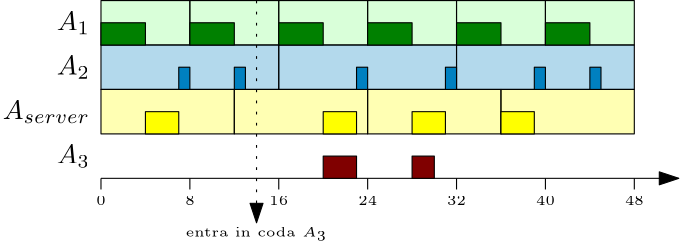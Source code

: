 <?xml version="1.0"?>
<!DOCTYPE ipe SYSTEM "ipe.dtd">
<ipe version="70218" creator="Ipe 7.2.28">
<info created="D:20241118160750" modified="D:20241118160750"/>
<ipestyle name="basic">
<symbol name="arrow/arc(spx)">
<path stroke="sym-stroke" fill="sym-stroke" pen="sym-pen">
0 0 m
-1 0.333 l
-1 -0.333 l
h
</path>
</symbol>
<symbol name="arrow/farc(spx)">
<path stroke="sym-stroke" fill="white" pen="sym-pen">
0 0 m
-1 0.333 l
-1 -0.333 l
h
</path>
</symbol>
<symbol name="arrow/ptarc(spx)">
<path stroke="sym-stroke" fill="sym-stroke" pen="sym-pen">
0 0 m
-1 0.333 l
-0.8 0 l
-1 -0.333 l
h
</path>
</symbol>
<symbol name="arrow/fptarc(spx)">
<path stroke="sym-stroke" fill="white" pen="sym-pen">
0 0 m
-1 0.333 l
-0.8 0 l
-1 -0.333 l
h
</path>
</symbol>
<symbol name="mark/circle(sx)" transformations="translations">
<path fill="sym-stroke">
0.6 0 0 0.6 0 0 e
0.4 0 0 0.4 0 0 e
</path>
</symbol>
<symbol name="mark/disk(sx)" transformations="translations">
<path fill="sym-stroke">
0.6 0 0 0.6 0 0 e
</path>
</symbol>
<symbol name="mark/fdisk(sfx)" transformations="translations">
<group>
<path fill="sym-fill">
0.5 0 0 0.5 0 0 e
</path>
<path fill="sym-stroke" fillrule="eofill">
0.6 0 0 0.6 0 0 e
0.4 0 0 0.4 0 0 e
</path>
</group>
</symbol>
<symbol name="mark/box(sx)" transformations="translations">
<path fill="sym-stroke" fillrule="eofill">
-0.6 -0.6 m
0.6 -0.6 l
0.6 0.6 l
-0.6 0.6 l
h
-0.4 -0.4 m
0.4 -0.4 l
0.4 0.4 l
-0.4 0.4 l
h
</path>
</symbol>
<symbol name="mark/square(sx)" transformations="translations">
<path fill="sym-stroke">
-0.6 -0.6 m
0.6 -0.6 l
0.6 0.6 l
-0.6 0.6 l
h
</path>
</symbol>
<symbol name="mark/fsquare(sfx)" transformations="translations">
<group>
<path fill="sym-fill">
-0.5 -0.5 m
0.5 -0.5 l
0.5 0.5 l
-0.5 0.5 l
h
</path>
<path fill="sym-stroke" fillrule="eofill">
-0.6 -0.6 m
0.6 -0.6 l
0.6 0.6 l
-0.6 0.6 l
h
-0.4 -0.4 m
0.4 -0.4 l
0.4 0.4 l
-0.4 0.4 l
h
</path>
</group>
</symbol>
<symbol name="mark/cross(sx)" transformations="translations">
<group>
<path fill="sym-stroke">
-0.43 -0.57 m
0.57 0.43 l
0.43 0.57 l
-0.57 -0.43 l
h
</path>
<path fill="sym-stroke">
-0.43 0.57 m
0.57 -0.43 l
0.43 -0.57 l
-0.57 0.43 l
h
</path>
</group>
</symbol>
<symbol name="arrow/fnormal(spx)">
<path stroke="sym-stroke" fill="white" pen="sym-pen">
0 0 m
-1 0.333 l
-1 -0.333 l
h
</path>
</symbol>
<symbol name="arrow/pointed(spx)">
<path stroke="sym-stroke" fill="sym-stroke" pen="sym-pen">
0 0 m
-1 0.333 l
-0.8 0 l
-1 -0.333 l
h
</path>
</symbol>
<symbol name="arrow/fpointed(spx)">
<path stroke="sym-stroke" fill="white" pen="sym-pen">
0 0 m
-1 0.333 l
-0.8 0 l
-1 -0.333 l
h
</path>
</symbol>
<symbol name="arrow/linear(spx)">
<path stroke="sym-stroke" pen="sym-pen">
-1 0.333 m
0 0 l
-1 -0.333 l
</path>
</symbol>
<symbol name="arrow/fdouble(spx)">
<path stroke="sym-stroke" fill="white" pen="sym-pen">
0 0 m
-1 0.333 l
-1 -0.333 l
h
-1 0 m
-2 0.333 l
-2 -0.333 l
h
</path>
</symbol>
<symbol name="arrow/double(spx)">
<path stroke="sym-stroke" fill="sym-stroke" pen="sym-pen">
0 0 m
-1 0.333 l
-1 -0.333 l
h
-1 0 m
-2 0.333 l
-2 -0.333 l
h
</path>
</symbol>
<symbol name="arrow/mid-normal(spx)">
<path stroke="sym-stroke" fill="sym-stroke" pen="sym-pen">
0.5 0 m
-0.5 0.333 l
-0.5 -0.333 l
h
</path>
</symbol>
<symbol name="arrow/mid-fnormal(spx)">
<path stroke="sym-stroke" fill="white" pen="sym-pen">
0.5 0 m
-0.5 0.333 l
-0.5 -0.333 l
h
</path>
</symbol>
<symbol name="arrow/mid-pointed(spx)">
<path stroke="sym-stroke" fill="sym-stroke" pen="sym-pen">
0.5 0 m
-0.5 0.333 l
-0.3 0 l
-0.5 -0.333 l
h
</path>
</symbol>
<symbol name="arrow/mid-fpointed(spx)">
<path stroke="sym-stroke" fill="white" pen="sym-pen">
0.5 0 m
-0.5 0.333 l
-0.3 0 l
-0.5 -0.333 l
h
</path>
</symbol>
<symbol name="arrow/mid-double(spx)">
<path stroke="sym-stroke" fill="sym-stroke" pen="sym-pen">
1 0 m
0 0.333 l
0 -0.333 l
h
0 0 m
-1 0.333 l
-1 -0.333 l
h
</path>
</symbol>
<symbol name="arrow/mid-fdouble(spx)">
<path stroke="sym-stroke" fill="white" pen="sym-pen">
1 0 m
0 0.333 l
0 -0.333 l
h
0 0 m
-1 0.333 l
-1 -0.333 l
h
</path>
</symbol>
<anglesize name="22.5 deg" value="22.5"/>
<anglesize name="30 deg" value="30"/>
<anglesize name="45 deg" value="45"/>
<anglesize name="60 deg" value="60"/>
<anglesize name="90 deg" value="90"/>
<arrowsize name="large" value="10"/>
<arrowsize name="small" value="5"/>
<arrowsize name="tiny" value="3"/>
<color name="blue" value="0 0 1"/>
<color name="brown" value="0.647 0.165 0.165"/>
<color name="darkblue" value="0 0 0.545"/>
<color name="darkcyan" value="0 0.545 0.545"/>
<color name="darkgray" value="0.663"/>
<color name="darkgreen" value="0 0.392 0"/>
<color name="darkmagenta" value="0.545 0 0.545"/>
<color name="darkorange" value="1 0.549 0"/>
<color name="darkred" value="0.545 0 0"/>
<color name="gold" value="1 0.843 0"/>
<color name="gray" value="0.745"/>
<color name="green" value="0 1 0"/>
<color name="lightblue" value="0.678 0.847 0.902"/>
<color name="lightcyan" value="0.878 1 1"/>
<color name="lightgray" value="0.827"/>
<color name="lightgreen" value="0.565 0.933 0.565"/>
<color name="lightyellow" value="1 1 0.878"/>
<color name="navy" value="0 0 0.502"/>
<color name="orange" value="1 0.647 0"/>
<color name="pink" value="1 0.753 0.796"/>
<color name="purple" value="0.627 0.125 0.941"/>
<color name="red" value="1 0 0"/>
<color name="seagreen" value="0.18 0.545 0.341"/>
<color name="turquoise" value="0.251 0.878 0.816"/>
<color name="violet" value="0.933 0.51 0.933"/>
<color name="yellow" value="1 1 0"/>
<dashstyle name="dash dot dotted" value="[4 2 1 2 1 2] 0"/>
<dashstyle name="dash dotted" value="[4 2 1 2] 0"/>
<dashstyle name="dashed" value="[4] 0"/>
<dashstyle name="dotted" value="[1 3] 0"/>
<gridsize name="10 pts (~3.5 mm)" value="10"/>
<gridsize name="14 pts (~5 mm)" value="14"/>
<gridsize name="16 pts (~6 mm)" value="16"/>
<gridsize name="20 pts (~7 mm)" value="20"/>
<gridsize name="28 pts (~10 mm)" value="28"/>
<gridsize name="32 pts (~12 mm)" value="32"/>
<gridsize name="4 pts" value="4"/>
<gridsize name="56 pts (~20 mm)" value="56"/>
<gridsize name="8 pts (~3 mm)" value="8"/>
<opacity name="10%" value="0.1"/>
<opacity name="30%" value="0.3"/>
<opacity name="50%" value="0.5"/>
<opacity name="75%" value="0.75"/>
<pen name="fat" value="1.2"/>
<pen name="heavier" value="0.8"/>
<pen name="ultrafat" value="2"/>
<symbolsize name="large" value="5"/>
<symbolsize name="small" value="2"/>
<symbolsize name="tiny" value="1.1"/>
<textsize name="Huge" value="\Huge"/>
<textsize name="LARGE" value="\LARGE"/>
<textsize name="Large" value="\Large"/>
<textsize name="footnote" value="\footnotesize"/>
<textsize name="huge" value="\huge"/>
<textsize name="large" value="\large"/>
<textsize name="script" value="\scriptsize"/>
<textsize name="small" value="\small"/>
<textsize name="tiny" value="\tiny"/>
<textstyle name="center" begin="\begin{center}" end="\end{center}"/>
<textstyle name="item" begin="\begin{itemize}\item{}" end="\end{itemize}"/>
<textstyle name="itemize" begin="\begin{itemize}" end="\end{itemize}"/>
<tiling name="falling" angle="-60" step="4" width="1"/>
<tiling name="rising" angle="30" step="4" width="1"/>
</ipestyle>
<page>
<layer name="alpha"/>
<view layers="alpha" active="alpha"/>
<path layer="alpha" matrix="1 0 0 1 60 -32" stroke="black" arrow="normal/normal">
96 704 m
128 704 l
160 704 l
304 704 l
</path>
<text matrix="1 0 0 1 64 -16" transformations="translations" pos="88 712" stroke="black" type="label" width="31.353" height="6.812" depth="1.49" halign="right" valign="center" style="math">A_{server}</text>
<text matrix="1 0 0 1 64 0" transformations="translations" pos="88 712" stroke="black" type="label" width="11.941" height="6.812" depth="1.49" halign="right" valign="center" style="math">A_2</text>
<text matrix="1 0 0 1 64 16" transformations="translations" pos="88 712" stroke="black" type="label" width="11.941" height="6.812" depth="1.49" halign="right" valign="center" style="math">A_1</text>
<text matrix="1 0 0 1 64 -32" transformations="translations" pos="88 712" stroke="black" type="label" width="11.941" height="6.812" depth="1.49" halign="right" valign="center" style="math">A_3</text>
<path matrix="1 0 0 1 60 -32" stroke="black">
96 704 m
96 700 l
</path>
<text matrix="1 0 0 1 68 -48" transformations="translations" pos="88 712" stroke="black" type="label" width="3.39" height="3.21" depth="0" halign="center" valign="center" size="tiny" style="math">0</text>
<path matrix="1 0 0 1 92 -32" stroke="black">
96 704 m
96 700 l
</path>
<text matrix="1 0 0 1 100 -48" transformations="translations" pos="88 712" stroke="black" type="label" width="3.39" height="3.21" depth="0" halign="center" valign="center" size="tiny" style="math">8</text>
<path matrix="1 0 0 1 124 -32" stroke="black">
96 704 m
96 700 l
</path>
<text matrix="1 0 0 1 132 -48" transformations="translations" pos="88 712" stroke="black" type="label" width="6.78" height="3.21" depth="0" halign="center" valign="center" size="tiny" style="math">16</text>
<path matrix="1 0 0 1 156 -32" stroke="black">
96 704 m
96 700 l
</path>
<text matrix="1 0 0 1 164 -48" transformations="translations" pos="88 712" stroke="black" type="label" width="6.78" height="3.21" depth="0" halign="center" valign="center" size="tiny" style="math">24</text>
<path matrix="1 0 0 1 188 -32" stroke="black">
96 704 m
96 700 l
</path>
<text matrix="1 0 0 1 196 -48" transformations="translations" pos="88 712" stroke="black" type="label" width="6.78" height="3.21" depth="0" halign="center" valign="center" size="tiny" style="math">32</text>
<path matrix="1 0 0 1 220 -32" stroke="black">
96 704 m
96 700 l
</path>
<text matrix="1 0 0 1 228 -48" transformations="translations" pos="88 712" stroke="black" type="label" width="6.78" height="3.21" depth="0" halign="center" valign="center" size="tiny" style="math">40</text>
<path matrix="1 0 0 1 252 -32" stroke="black">
96 704 m
96 700 l
</path>
<text matrix="1 0 0 1 260 -48" transformations="translations" pos="88 712" stroke="black" type="label" width="6.78" height="3.21" depth="0" halign="center" valign="center" size="tiny" style="math">48</text>
<path matrix="1 0 0 1 60 -32" stroke="0" fill="0.502 1 0.502" opacity="30%" stroke-opacity="opaque">
96 768 m
96 752 l
128 752 l
128 768 l
h
</path>
<path matrix="1 0 0 1 92 -32" stroke="0" fill="0.502 1 0.502" opacity="30%" stroke-opacity="opaque">
96 768 m
96 752 l
128 752 l
128 768 l
h
</path>
<path matrix="1 0 0 1 124 -32" stroke="0" fill="0.502 1 0.502" opacity="30%" stroke-opacity="opaque">
96 768 m
96 752 l
128 752 l
128 768 l
h
</path>
<path matrix="1 0 0 1 156 -32" stroke="0" fill="0.502 1 0.502" opacity="30%" stroke-opacity="opaque">
96 768 m
96 752 l
128 752 l
128 768 l
h
</path>
<path matrix="1 0 0 1 188 -32" stroke="0" fill="0.502 1 0.502" opacity="30%" stroke-opacity="opaque">
96 768 m
96 752 l
128 752 l
128 768 l
h
</path>
<path matrix="1 0 0 1 220 -32" stroke="0" fill="0.502 1 0.502" opacity="30%" stroke-opacity="opaque">
96 768 m
96 752 l
128 752 l
128 768 l
h
</path>
<path matrix="1 0 0 1 60 -32" stroke="0" fill="0 0.502 0.753" opacity="30%" stroke-opacity="opaque">
96 752 m
96 736 l
160 736 l
160 752 l
h
</path>
<path matrix="1 0 0 1 124 -32" stroke="0" fill="0 0.502 0.753" opacity="30%" stroke-opacity="opaque">
96 752 m
96 736 l
160 736 l
160 752 l
h
</path>
<path matrix="1 0 0 1 188 -32" stroke="0" fill="0 0.502 0.753" opacity="30%" stroke-opacity="opaque">
96 752 m
96 736 l
160 736 l
160 752 l
h
</path>
<path matrix="1 0 0 1 60 -32" stroke="0" fill="1 1 0" opacity="30%" stroke-opacity="opaque">
96 736 m
96 720 l
144 720 l
144 736 l
h
</path>
<path matrix="1 0 0 1 108 -32" stroke="0" fill="1 1 0" opacity="30%" stroke-opacity="opaque">
96 736 m
96 720 l
144 720 l
144 736 l
h
</path>
<path matrix="1 0 0 1 156 -32" stroke="0" fill="1 1 0" opacity="30%" stroke-opacity="opaque">
96 736 m
96 720 l
144 720 l
144 736 l
h
</path>
<path matrix="1 0 0 1 204 -32" stroke="0" fill="1 1 0" opacity="30%" stroke-opacity="opaque">
96 736 m
96 720 l
144 720 l
144 736 l
h
</path>
<path matrix="1 0 0 1 60 -32" stroke="0" fill="0 0.502 0">
96 760 m
96 752 l
112 752 l
112 760 l
h
</path>
<path matrix="1 0 0 1 60 -32" stroke="0" fill="0 0.502 0">
128 760 m
128 752 l
144 752 l
144 760 l
h
</path>
<path matrix="1 0 0 1 60 -32" stroke="0" fill="0 0.502 0">
160 760 m
160 752 l
176 752 l
176 760 l
h
</path>
<path matrix="1 0 0 1 124 -32" stroke="0" fill="0 0.502 0">
128 760 m
128 752 l
144 752 l
144 760 l
h
</path>
<path matrix="1 0 0 1 124 -32" stroke="0" fill="0 0.502 0">
160 760 m
160 752 l
176 752 l
176 760 l
h
</path>
<path matrix="1 0 0 1 156 -32" stroke="0" fill="0 0.502 0">
160 760 m
160 752 l
176 752 l
176 760 l
h
</path>
<text matrix="1 0 0 1 124 -60" transformations="translations" pos="88 712" stroke="black" type="label" width="50.976" height="3.464" depth="1.49" halign="center" valign="center" size="tiny">entra in coda $A_3$</text>
<path matrix="1 0 0 1 60 -32" stroke="0" fill="0 0.502 0.753" dash="dotted" arrow="normal/normal">
152 768 m
152 704 l
152 688 l
</path>
<path matrix="1 0 0 1 60 -32" stroke="0" fill="1 1 0">
208 728 m
208 720 l
220 720 l
220 728 l
h
</path>
<path matrix="1 0 0 1 -36 -32" stroke="0" fill="1 1 0">
208 728 m
208 720 l
220 720 l
220 728 l
h
</path>
<path matrix="1 0 0 1 28 -32" stroke="0" fill="1 1 0">
208 728 m
208 720 l
220 720 l
220 728 l
h
</path>
<path matrix="1 0 0 1 92 -32" stroke="0" fill="1 1 0">
208 728 m
208 720 l
220 720 l
220 728 l
h
</path>
<path matrix="1 0 0 1 60 -32" stroke="0" fill="0 0.502 0.753">
124 744 m
124 736 l
128 736 l
128 744 l
h
</path>
<path matrix="1 0 0 1 60 -32" stroke="0" fill="0 0.502 0.753">
144 744 m
144 736 l
148 736 l
148 744 l
h
</path>
<path matrix="1 0 0 1 60 -32" stroke="0" fill="0 0.502 0.753">
188 744 m
188 736 l
192 736 l
192 744 l
h
</path>
<path matrix="1 0 0 1 60 -32" stroke="0" fill="0 0.502 0.753">
220 744 m
220 736 l
224 736 l
224 744 l
h
</path>
<path matrix="1 0 0 1 60 -32" stroke="0" fill="0 0.502 0.753">
252 744 m
252 736 l
256 736 l
256 744 l
h
</path>
<path matrix="1 0 0 1 60 -32" stroke="0" fill="0 0.502 0.753">
272 744 m
272 736 l
276 736 l
276 744 l
h
</path>
<path matrix="1 0 0 1 28 -32" stroke="0" fill="0.502 0 0">
208 712 m
208 704 l
220 704 l
220 712 l
h
</path>
<path matrix="1 0 0 1 20 -32" stroke="0" fill="0.502 0 0">
248 712 m
248 704 l
256 704 l
256 712 l
h
</path>
</page>
</ipe>
